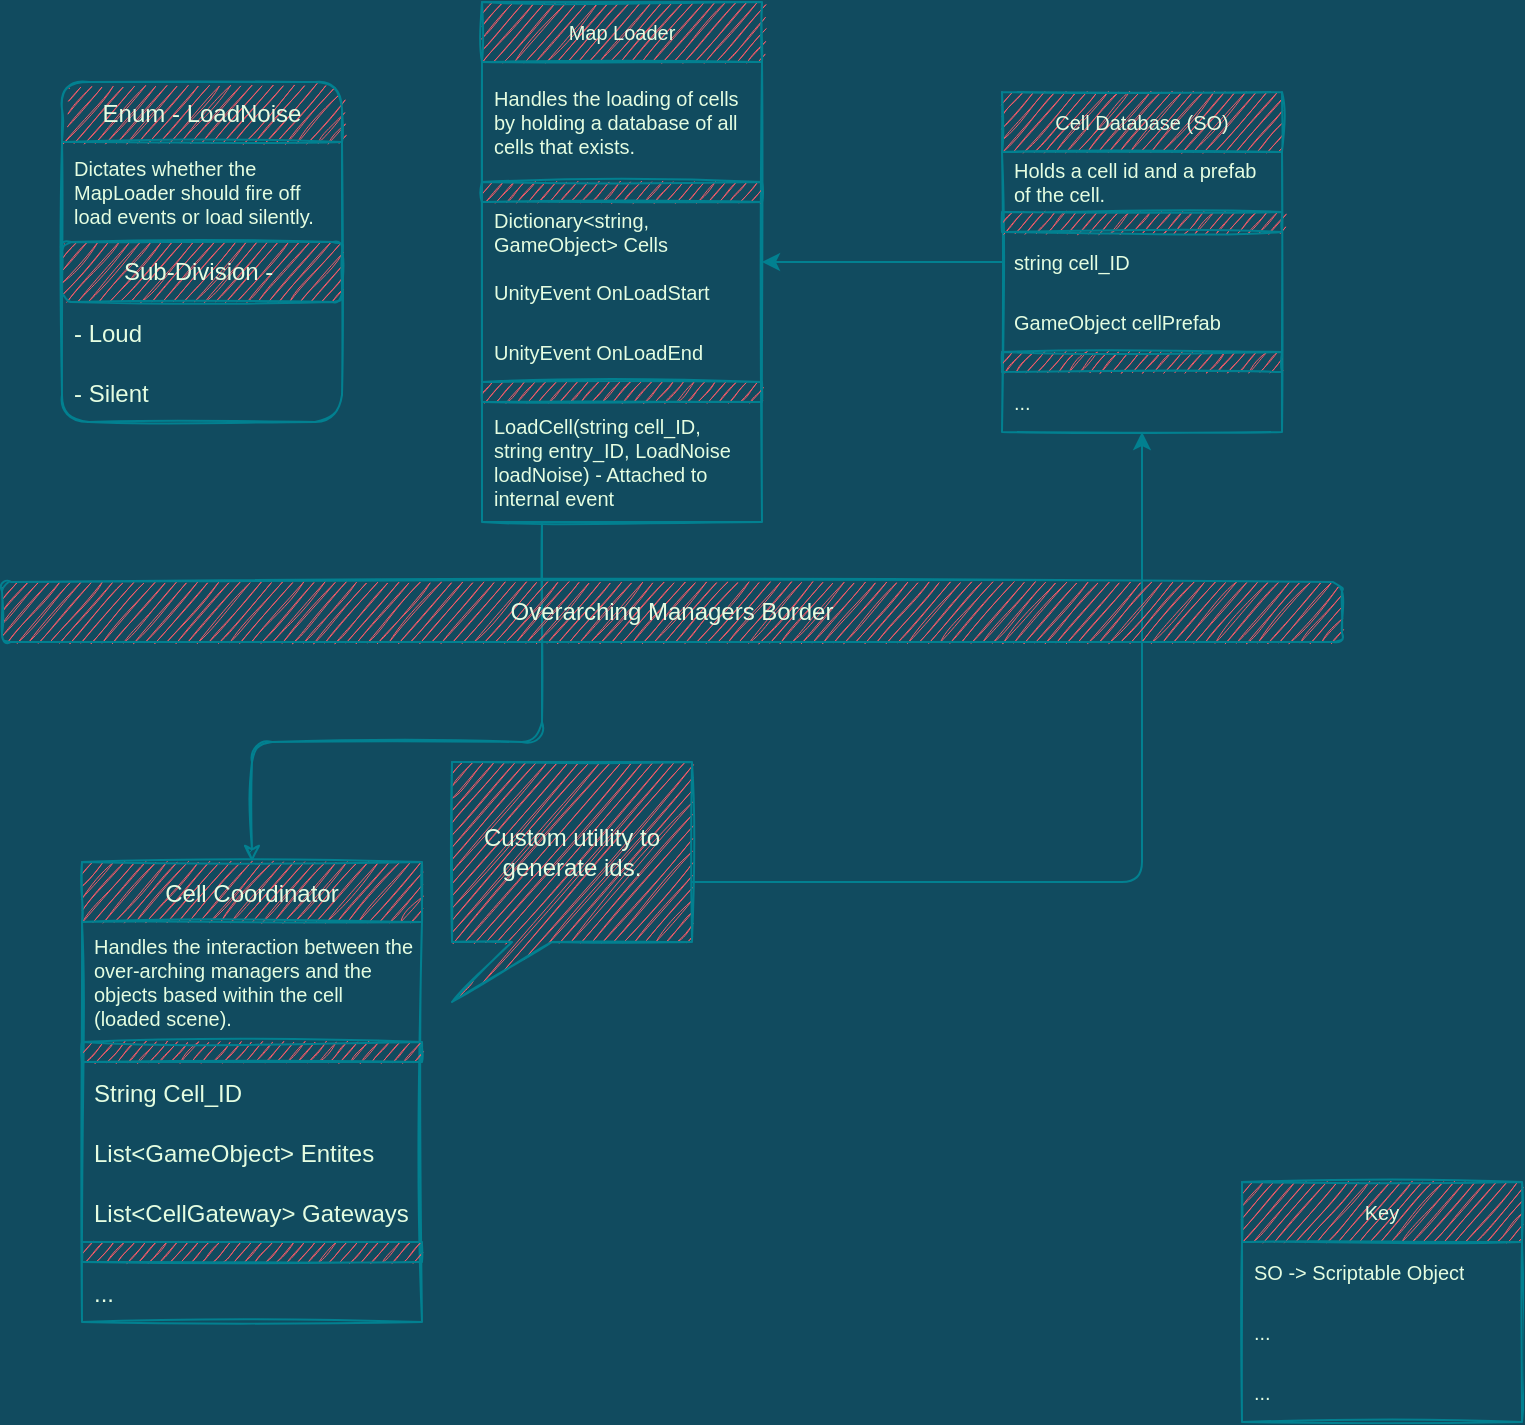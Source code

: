 <mxfile version="19.0.3" type="device" pages="2"><diagram id="S4L0TQn1acFewtKwEtEn" name="Game Data"><mxGraphModel dx="1185" dy="729" grid="1" gridSize="10" guides="1" tooltips="1" connect="1" arrows="1" fold="1" page="1" pageScale="1" pageWidth="850" pageHeight="1100" background="#114B5F" math="0" shadow="0"><root><mxCell id="0"/><mxCell id="1" parent="0"/><mxCell id="GEIZjjS5P8y2-PeB4GK5-1" value="Cell Coordinator" style="swimlane;fontStyle=0;childLayout=stackLayout;horizontal=1;startSize=30;horizontalStack=0;resizeParent=1;resizeParentMax=0;resizeLast=0;collapsible=1;marginBottom=0;sketch=1;fontColor=#E4FDE1;strokeColor=#028090;fillColor=#F45B69;rounded=0;" vertex="1" parent="1"><mxGeometry x="120" y="470" width="170" height="230" as="geometry"/></mxCell><mxCell id="GEIZjjS5P8y2-PeB4GK5-21" value="Handles the interaction between the over-arching managers and the objects based within the cell (loaded scene)." style="text;strokeColor=none;fillColor=none;align=left;verticalAlign=middle;spacingLeft=4;spacingRight=4;overflow=hidden;points=[[0,0.5],[1,0.5]];portConstraint=eastwest;rotatable=0;sketch=1;fontColor=#E4FDE1;rounded=0;fontSize=10;whiteSpace=wrap;" vertex="1" parent="GEIZjjS5P8y2-PeB4GK5-1"><mxGeometry y="30" width="170" height="60" as="geometry"/></mxCell><mxCell id="GEIZjjS5P8y2-PeB4GK5-20" value="" style="rounded=0;whiteSpace=wrap;html=1;sketch=1;fontColor=#E4FDE1;strokeColor=#028090;fillColor=#F45B69;" vertex="1" parent="GEIZjjS5P8y2-PeB4GK5-1"><mxGeometry y="90" width="170" height="10" as="geometry"/></mxCell><mxCell id="GEIZjjS5P8y2-PeB4GK5-3" value="String Cell_ID" style="text;strokeColor=none;fillColor=none;align=left;verticalAlign=middle;spacingLeft=4;spacingRight=4;overflow=hidden;points=[[0,0.5],[1,0.5]];portConstraint=eastwest;rotatable=0;sketch=1;fontColor=#E4FDE1;rounded=0;" vertex="1" parent="GEIZjjS5P8y2-PeB4GK5-1"><mxGeometry y="100" width="170" height="30" as="geometry"/></mxCell><mxCell id="GEIZjjS5P8y2-PeB4GK5-2" value="List&lt;GameObject&gt; Entites" style="text;strokeColor=none;fillColor=none;align=left;verticalAlign=middle;spacingLeft=4;spacingRight=4;overflow=hidden;points=[[0,0.5],[1,0.5]];portConstraint=eastwest;rotatable=0;sketch=1;fontColor=#E4FDE1;rounded=0;" vertex="1" parent="GEIZjjS5P8y2-PeB4GK5-1"><mxGeometry y="130" width="170" height="30" as="geometry"/></mxCell><mxCell id="awgOif796yDtv5Wcud6D-11" value="List&lt;CellGateway&gt; Gateways" style="text;strokeColor=none;fillColor=none;align=left;verticalAlign=middle;spacingLeft=4;spacingRight=4;overflow=hidden;points=[[0,0.5],[1,0.5]];portConstraint=eastwest;rotatable=0;sketch=1;fontColor=#E4FDE1;rounded=0;" vertex="1" parent="GEIZjjS5P8y2-PeB4GK5-1"><mxGeometry y="160" width="170" height="30" as="geometry"/></mxCell><mxCell id="GEIZjjS5P8y2-PeB4GK5-4" value="" style="rounded=0;whiteSpace=wrap;html=1;sketch=1;fontColor=#E4FDE1;strokeColor=#028090;fillColor=#F45B69;" vertex="1" parent="GEIZjjS5P8y2-PeB4GK5-1"><mxGeometry y="190" width="170" height="10" as="geometry"/></mxCell><mxCell id="GEIZjjS5P8y2-PeB4GK5-5" value="..." style="text;strokeColor=none;fillColor=none;align=left;verticalAlign=middle;spacingLeft=4;spacingRight=4;overflow=hidden;points=[[0,0.5],[1,0.5]];portConstraint=eastwest;rotatable=0;sketch=1;fontColor=#E4FDE1;rounded=0;" vertex="1" parent="GEIZjjS5P8y2-PeB4GK5-1"><mxGeometry y="200" width="170" height="30" as="geometry"/></mxCell><mxCell id="awgOif796yDtv5Wcud6D-7" style="edgeStyle=orthogonalEdgeStyle;curved=0;rounded=1;sketch=1;orthogonalLoop=1;jettySize=auto;html=1;fontColor=#E4FDE1;strokeColor=#028090;fillColor=#F45B69;" edge="1" parent="1" source="awgOif796yDtv5Wcud6D-1" target="GEIZjjS5P8y2-PeB4GK5-1"><mxGeometry relative="1" as="geometry"><Array as="points"><mxPoint x="350" y="410"/><mxPoint x="205" y="410"/></Array></mxGeometry></mxCell><mxCell id="awgOif796yDtv5Wcud6D-1" value="Map Loader" style="swimlane;fontStyle=0;childLayout=stackLayout;horizontal=1;startSize=30;horizontalStack=0;resizeParent=1;resizeParentMax=0;resizeLast=0;collapsible=1;marginBottom=0;sketch=1;fontColor=#E4FDE1;strokeColor=#028090;fillColor=#F45B69;rounded=0;fontSize=10;" vertex="1" parent="1"><mxGeometry x="320" y="40" width="140" height="260" as="geometry"/></mxCell><mxCell id="awgOif796yDtv5Wcud6D-2" value="Handles the loading of cells by holding a database of all cells that exists." style="text;strokeColor=none;fillColor=none;align=left;verticalAlign=middle;spacingLeft=4;spacingRight=4;overflow=hidden;points=[[0,0.5],[1,0.5]];portConstraint=eastwest;rotatable=0;sketch=1;fontColor=#E4FDE1;rounded=0;fontSize=10;whiteSpace=wrap;" vertex="1" parent="awgOif796yDtv5Wcud6D-1"><mxGeometry y="30" width="140" height="60" as="geometry"/></mxCell><mxCell id="awgOif796yDtv5Wcud6D-3" value="" style="rounded=0;whiteSpace=wrap;html=1;sketch=1;fontColor=#E4FDE1;strokeColor=#028090;fillColor=#F45B69;fontSize=10;" vertex="1" parent="awgOif796yDtv5Wcud6D-1"><mxGeometry y="90" width="140" height="10" as="geometry"/></mxCell><mxCell id="awgOif796yDtv5Wcud6D-9" value="Dictionary&lt;string, GameObject&gt; Cells" style="text;strokeColor=none;fillColor=none;align=left;verticalAlign=middle;spacingLeft=4;spacingRight=4;overflow=hidden;points=[[0,0.5],[1,0.5]];portConstraint=eastwest;rotatable=0;sketch=1;fontColor=#E4FDE1;rounded=0;fontSize=10;whiteSpace=wrap;" vertex="1" parent="awgOif796yDtv5Wcud6D-1"><mxGeometry y="100" width="140" height="30" as="geometry"/></mxCell><mxCell id="awgOif796yDtv5Wcud6D-12" value="UnityEvent OnLoadStart" style="text;strokeColor=none;fillColor=none;align=left;verticalAlign=middle;spacingLeft=4;spacingRight=4;overflow=hidden;points=[[0,0.5],[1,0.5]];portConstraint=eastwest;rotatable=0;sketch=1;fontColor=#E4FDE1;rounded=0;fontSize=10;whiteSpace=wrap;" vertex="1" parent="awgOif796yDtv5Wcud6D-1"><mxGeometry y="130" width="140" height="30" as="geometry"/></mxCell><mxCell id="awgOif796yDtv5Wcud6D-4" value="UnityEvent OnLoadEnd" style="text;strokeColor=none;fillColor=none;align=left;verticalAlign=middle;spacingLeft=4;spacingRight=4;overflow=hidden;points=[[0,0.5],[1,0.5]];portConstraint=eastwest;rotatable=0;sketch=1;fontColor=#E4FDE1;rounded=0;fontSize=10;whiteSpace=wrap;" vertex="1" parent="awgOif796yDtv5Wcud6D-1"><mxGeometry y="160" width="140" height="30" as="geometry"/></mxCell><mxCell id="awgOif796yDtv5Wcud6D-5" value="" style="rounded=0;whiteSpace=wrap;html=1;sketch=1;fontColor=#E4FDE1;strokeColor=#028090;fillColor=#F45B69;fontSize=10;" vertex="1" parent="awgOif796yDtv5Wcud6D-1"><mxGeometry y="190" width="140" height="10" as="geometry"/></mxCell><mxCell id="awgOif796yDtv5Wcud6D-6" value="LoadCell(string cell_ID, string entry_ID, LoadNoise loadNoise) - Attached to internal event" style="text;strokeColor=none;fillColor=none;align=left;verticalAlign=middle;spacingLeft=4;spacingRight=4;overflow=hidden;points=[[0,0.5],[1,0.5]];portConstraint=eastwest;rotatable=0;sketch=1;fontColor=#E4FDE1;rounded=0;fontSize=10;whiteSpace=wrap;" vertex="1" parent="awgOif796yDtv5Wcud6D-1"><mxGeometry y="200" width="140" height="60" as="geometry"/></mxCell><mxCell id="awgOif796yDtv5Wcud6D-32" value="Enum - LoadNoise" style="swimlane;fontStyle=0;childLayout=stackLayout;horizontal=1;startSize=30;horizontalStack=0;resizeParent=1;resizeParentMax=0;resizeLast=0;collapsible=1;marginBottom=0;rounded=1;sketch=1;fontSize=12;fontColor=#E4FDE1;strokeColor=#028090;fillColor=#F45B69;" vertex="1" parent="1"><mxGeometry x="110" y="80" width="140" height="170" as="geometry"/></mxCell><mxCell id="awgOif796yDtv5Wcud6D-33" value="Dictates whether the MapLoader should fire off load events or load silently." style="text;strokeColor=none;fillColor=none;align=left;verticalAlign=middle;spacingLeft=4;spacingRight=4;overflow=hidden;points=[[0,0.5],[1,0.5]];portConstraint=eastwest;rotatable=0;rounded=1;sketch=1;fontSize=10;fontColor=#E4FDE1;whiteSpace=wrap;" vertex="1" parent="awgOif796yDtv5Wcud6D-32"><mxGeometry y="30" width="140" height="50" as="geometry"/></mxCell><mxCell id="awgOif796yDtv5Wcud6D-34" value="Sub-Division -&amp;nbsp;" style="whiteSpace=wrap;html=1;rounded=1;sketch=1;fontSize=12;fontColor=#E4FDE1;strokeColor=#028090;fillColor=#F45B69;" vertex="1" parent="awgOif796yDtv5Wcud6D-32"><mxGeometry y="80" width="140" height="30" as="geometry"/></mxCell><mxCell id="awgOif796yDtv5Wcud6D-35" value="- Loud" style="text;strokeColor=none;fillColor=none;align=left;verticalAlign=middle;spacingLeft=4;spacingRight=4;overflow=hidden;points=[[0,0.5],[1,0.5]];portConstraint=eastwest;rotatable=0;rounded=1;sketch=1;fontSize=12;fontColor=#E4FDE1;" vertex="1" parent="awgOif796yDtv5Wcud6D-32"><mxGeometry y="110" width="140" height="30" as="geometry"/></mxCell><mxCell id="awgOif796yDtv5Wcud6D-36" value="- Silent" style="text;strokeColor=none;fillColor=none;align=left;verticalAlign=middle;spacingLeft=4;spacingRight=4;overflow=hidden;points=[[0,0.5],[1,0.5]];portConstraint=eastwest;rotatable=0;rounded=1;sketch=1;fontSize=12;fontColor=#E4FDE1;" vertex="1" parent="awgOif796yDtv5Wcud6D-32"><mxGeometry y="140" width="140" height="30" as="geometry"/></mxCell><mxCell id="o6QKejWIMjg0gLHkimTO-7" style="edgeStyle=orthogonalEdgeStyle;curved=0;rounded=1;sketch=0;orthogonalLoop=1;jettySize=auto;html=1;fontColor=#E4FDE1;strokeColor=#028090;fillColor=#F45B69;" edge="1" parent="1" source="o6QKejWIMjg0gLHkimTO-1" target="awgOif796yDtv5Wcud6D-1"><mxGeometry relative="1" as="geometry"/></mxCell><mxCell id="o6QKejWIMjg0gLHkimTO-1" value="Cell Database (SO)" style="swimlane;fontStyle=0;childLayout=stackLayout;horizontal=1;startSize=30;horizontalStack=0;resizeParent=1;resizeParentMax=0;resizeLast=0;collapsible=1;marginBottom=0;sketch=1;fontColor=#E4FDE1;strokeColor=#028090;fillColor=#F45B69;rounded=0;fontSize=10;" vertex="1" parent="1"><mxGeometry x="580" y="85" width="140" height="170" as="geometry"/></mxCell><mxCell id="o6QKejWIMjg0gLHkimTO-2" value="Holds a cell id and a prefab of the cell." style="text;strokeColor=none;fillColor=none;align=left;verticalAlign=middle;spacingLeft=4;spacingRight=4;overflow=hidden;points=[[0,0.5],[1,0.5]];portConstraint=eastwest;rotatable=0;sketch=1;fontColor=#E4FDE1;rounded=0;fontSize=10;whiteSpace=wrap;" vertex="1" parent="o6QKejWIMjg0gLHkimTO-1"><mxGeometry y="30" width="140" height="30" as="geometry"/></mxCell><mxCell id="o6QKejWIMjg0gLHkimTO-3" value="" style="rounded=0;whiteSpace=wrap;html=1;sketch=1;fontColor=#E4FDE1;strokeColor=#028090;fillColor=#F45B69;fontSize=10;" vertex="1" parent="o6QKejWIMjg0gLHkimTO-1"><mxGeometry y="60" width="140" height="10" as="geometry"/></mxCell><mxCell id="o6QKejWIMjg0gLHkimTO-8" value="string cell_ID" style="text;strokeColor=none;fillColor=none;align=left;verticalAlign=middle;spacingLeft=4;spacingRight=4;overflow=hidden;points=[[0,0.5],[1,0.5]];portConstraint=eastwest;rotatable=0;sketch=1;fontColor=#E4FDE1;rounded=0;fontSize=10;whiteSpace=wrap;" vertex="1" parent="o6QKejWIMjg0gLHkimTO-1"><mxGeometry y="70" width="140" height="30" as="geometry"/></mxCell><mxCell id="o6QKejWIMjg0gLHkimTO-4" value="GameObject cellPrefab" style="text;strokeColor=none;fillColor=none;align=left;verticalAlign=middle;spacingLeft=4;spacingRight=4;overflow=hidden;points=[[0,0.5],[1,0.5]];portConstraint=eastwest;rotatable=0;sketch=1;fontColor=#E4FDE1;rounded=0;fontSize=10;whiteSpace=wrap;" vertex="1" parent="o6QKejWIMjg0gLHkimTO-1"><mxGeometry y="100" width="140" height="30" as="geometry"/></mxCell><mxCell id="o6QKejWIMjg0gLHkimTO-5" value="" style="rounded=0;whiteSpace=wrap;html=1;sketch=1;fontColor=#E4FDE1;strokeColor=#028090;fillColor=#F45B69;fontSize=10;" vertex="1" parent="o6QKejWIMjg0gLHkimTO-1"><mxGeometry y="130" width="140" height="10" as="geometry"/></mxCell><mxCell id="o6QKejWIMjg0gLHkimTO-6" value="..." style="text;strokeColor=none;fillColor=none;align=left;verticalAlign=middle;spacingLeft=4;spacingRight=4;overflow=hidden;points=[[0,0.5],[1,0.5]];portConstraint=eastwest;rotatable=0;sketch=1;fontColor=#E4FDE1;rounded=0;fontSize=10;whiteSpace=wrap;" vertex="1" parent="o6QKejWIMjg0gLHkimTO-1"><mxGeometry y="140" width="140" height="30" as="geometry"/></mxCell><mxCell id="o6QKejWIMjg0gLHkimTO-11" style="edgeStyle=orthogonalEdgeStyle;curved=0;rounded=1;sketch=0;orthogonalLoop=1;jettySize=auto;html=1;fontColor=#E4FDE1;strokeColor=#028090;fillColor=#F45B69;" edge="1" parent="1" source="o6QKejWIMjg0gLHkimTO-9" target="o6QKejWIMjg0gLHkimTO-1"><mxGeometry relative="1" as="geometry"/></mxCell><mxCell id="o6QKejWIMjg0gLHkimTO-9" value="Custom utillity to generate ids." style="shape=callout;whiteSpace=wrap;html=1;perimeter=calloutPerimeter;rounded=0;sketch=1;fontColor=#E4FDE1;strokeColor=#028090;fillColor=#F45B69;position2=0;size=30;position=0.25;" vertex="1" parent="1"><mxGeometry x="305" y="420" width="120" height="120" as="geometry"/></mxCell><mxCell id="awgOif796yDtv5Wcud6D-8" value="Overarching Managers Border" style="rounded=1;whiteSpace=wrap;html=1;sketch=1;fontColor=#E4FDE1;strokeColor=#028090;fillColor=#F45B69;" vertex="1" parent="1"><mxGeometry x="80" y="330" width="670" height="30" as="geometry"/></mxCell><mxCell id="o6QKejWIMjg0gLHkimTO-12" value="Key" style="swimlane;fontStyle=0;childLayout=stackLayout;horizontal=1;startSize=30;horizontalStack=0;resizeParent=1;resizeParentMax=0;resizeLast=0;collapsible=1;marginBottom=0;sketch=1;fontColor=#E4FDE1;strokeColor=#028090;fillColor=#F45B69;rounded=0;fontSize=10;" vertex="1" parent="1"><mxGeometry x="700" y="630" width="140" height="120" as="geometry"/></mxCell><mxCell id="o6QKejWIMjg0gLHkimTO-13" value="SO -&gt; Scriptable Object" style="text;strokeColor=none;fillColor=none;align=left;verticalAlign=middle;spacingLeft=4;spacingRight=4;overflow=hidden;points=[[0,0.5],[1,0.5]];portConstraint=eastwest;rotatable=0;sketch=1;fontColor=#E4FDE1;rounded=0;fontSize=10;whiteSpace=wrap;" vertex="1" parent="o6QKejWIMjg0gLHkimTO-12"><mxGeometry y="30" width="140" height="30" as="geometry"/></mxCell><mxCell id="o6QKejWIMjg0gLHkimTO-15" value="..." style="text;strokeColor=none;fillColor=none;align=left;verticalAlign=middle;spacingLeft=4;spacingRight=4;overflow=hidden;points=[[0,0.5],[1,0.5]];portConstraint=eastwest;rotatable=0;sketch=1;fontColor=#E4FDE1;rounded=0;fontSize=10;whiteSpace=wrap;" vertex="1" parent="o6QKejWIMjg0gLHkimTO-12"><mxGeometry y="60" width="140" height="30" as="geometry"/></mxCell><mxCell id="o6QKejWIMjg0gLHkimTO-17" value="..." style="text;strokeColor=none;fillColor=none;align=left;verticalAlign=middle;spacingLeft=4;spacingRight=4;overflow=hidden;points=[[0,0.5],[1,0.5]];portConstraint=eastwest;rotatable=0;sketch=1;fontColor=#E4FDE1;rounded=0;fontSize=10;whiteSpace=wrap;" vertex="1" parent="o6QKejWIMjg0gLHkimTO-12"><mxGeometry y="90" width="140" height="30" as="geometry"/></mxCell></root></mxGraphModel></diagram><diagram id="TqWI_5vruCOx4Sl-4q9i" name="Additional Data"><mxGraphModel dx="1422" dy="875" grid="1" gridSize="10" guides="1" tooltips="1" connect="1" arrows="1" fold="1" page="1" pageScale="1" pageWidth="850" pageHeight="1100" background="#114B5F" math="0" shadow="0"><root><mxCell id="0"/><mxCell id="1" parent="0"/><mxCell id="ywgOlUYHMEje_K2DY_Pg-1" value="Ideas" style="swimlane;fontStyle=0;childLayout=stackLayout;horizontal=1;startSize=30;horizontalStack=0;resizeParent=1;resizeParentMax=0;resizeLast=0;collapsible=1;marginBottom=0;sketch=1;fontColor=#E4FDE1;strokeColor=#028090;fillColor=#F45B69;rounded=0;fontSize=10;" vertex="1" parent="1"><mxGeometry x="700" y="80" width="140" height="210" as="geometry"/></mxCell><mxCell id="ywgOlUYHMEje_K2DY_Pg-2" value="Cell Preload Trigger - Triggers a cell load event in the background" style="text;strokeColor=none;fillColor=none;align=left;verticalAlign=middle;spacingLeft=4;spacingRight=4;overflow=hidden;points=[[0,0.5],[1,0.5]];portConstraint=eastwest;rotatable=0;sketch=1;fontColor=#E4FDE1;rounded=0;fontSize=10;whiteSpace=wrap;" vertex="1" parent="ywgOlUYHMEje_K2DY_Pg-1"><mxGeometry y="30" width="140" height="50" as="geometry"/></mxCell><mxCell id="ywgOlUYHMEje_K2DY_Pg-3" value="Cell Gateway - Is an object that transitions characters to other cells" style="text;strokeColor=none;fillColor=none;align=left;verticalAlign=middle;spacingLeft=4;spacingRight=4;overflow=hidden;points=[[0,0.5],[1,0.5]];portConstraint=eastwest;rotatable=0;sketch=1;fontColor=#E4FDE1;rounded=0;fontSize=10;whiteSpace=wrap;" vertex="1" parent="ywgOlUYHMEje_K2DY_Pg-1"><mxGeometry y="80" width="140" height="50" as="geometry"/></mxCell><mxCell id="ywgOlUYHMEje_K2DY_Pg-4" value="" style="rounded=0;whiteSpace=wrap;html=1;sketch=1;fontColor=#E4FDE1;strokeColor=#028090;fillColor=#F45B69;fontSize=10;" vertex="1" parent="ywgOlUYHMEje_K2DY_Pg-1"><mxGeometry y="130" width="140" height="10" as="geometry"/></mxCell><mxCell id="ywgOlUYHMEje_K2DY_Pg-5" value="..." style="text;strokeColor=none;fillColor=none;align=left;verticalAlign=middle;spacingLeft=4;spacingRight=4;overflow=hidden;points=[[0,0.5],[1,0.5]];portConstraint=eastwest;rotatable=0;sketch=1;fontColor=#E4FDE1;rounded=0;fontSize=10;whiteSpace=wrap;" vertex="1" parent="ywgOlUYHMEje_K2DY_Pg-1"><mxGeometry y="140" width="140" height="30" as="geometry"/></mxCell><mxCell id="ywgOlUYHMEje_K2DY_Pg-6" value="" style="rounded=0;whiteSpace=wrap;html=1;sketch=1;fontColor=#E4FDE1;strokeColor=#028090;fillColor=#F45B69;fontSize=10;" vertex="1" parent="ywgOlUYHMEje_K2DY_Pg-1"><mxGeometry y="170" width="140" height="10" as="geometry"/></mxCell><mxCell id="ywgOlUYHMEje_K2DY_Pg-7" value="..." style="text;strokeColor=none;fillColor=none;align=left;verticalAlign=middle;spacingLeft=4;spacingRight=4;overflow=hidden;points=[[0,0.5],[1,0.5]];portConstraint=eastwest;rotatable=0;sketch=1;fontColor=#E4FDE1;rounded=0;fontSize=10;whiteSpace=wrap;" vertex="1" parent="ywgOlUYHMEje_K2DY_Pg-1"><mxGeometry y="180" width="140" height="30" as="geometry"/></mxCell><mxCell id="ywgOlUYHMEje_K2DY_Pg-8" value="IPlayer_Interact" style="swimlane;fontStyle=0;childLayout=stackLayout;horizontal=1;startSize=30;horizontalStack=0;resizeParent=1;resizeParentMax=0;resizeLast=0;collapsible=1;marginBottom=0;sketch=1;fontColor=#E4FDE1;strokeColor=#028090;fillColor=#F45B69;rounded=0;fontSize=10;" vertex="1" parent="1"><mxGeometry x="20" y="90" width="140" height="140" as="geometry"/></mxCell><mxCell id="ywgOlUYHMEje_K2DY_Pg-9" value="Interface that only player characters can activate." style="text;strokeColor=none;fillColor=none;align=left;verticalAlign=middle;spacingLeft=4;spacingRight=4;overflow=hidden;points=[[0,0.5],[1,0.5]];portConstraint=eastwest;rotatable=0;sketch=1;fontColor=#E4FDE1;rounded=0;fontSize=10;whiteSpace=wrap;" vertex="1" parent="ywgOlUYHMEje_K2DY_Pg-8"><mxGeometry y="30" width="140" height="40" as="geometry"/></mxCell><mxCell id="ywgOlUYHMEje_K2DY_Pg-10" value="" style="rounded=0;whiteSpace=wrap;html=1;sketch=1;fontColor=#E4FDE1;strokeColor=#028090;fillColor=#F45B69;fontSize=10;" vertex="1" parent="ywgOlUYHMEje_K2DY_Pg-8"><mxGeometry y="70" width="140" height="10" as="geometry"/></mxCell><mxCell id="ywgOlUYHMEje_K2DY_Pg-11" value="Abstract void PingInteract" style="text;strokeColor=none;fillColor=none;align=left;verticalAlign=middle;spacingLeft=4;spacingRight=4;overflow=hidden;points=[[0,0.5],[1,0.5]];portConstraint=eastwest;rotatable=0;sketch=1;fontColor=#E4FDE1;rounded=0;fontSize=10;whiteSpace=wrap;" vertex="1" parent="ywgOlUYHMEje_K2DY_Pg-8"><mxGeometry y="80" width="140" height="30" as="geometry"/></mxCell><mxCell id="ywgOlUYHMEje_K2DY_Pg-12" value="Abstract bool PlayerInteract" style="text;strokeColor=none;fillColor=none;align=left;verticalAlign=middle;spacingLeft=4;spacingRight=4;overflow=hidden;points=[[0,0.5],[1,0.5]];portConstraint=eastwest;rotatable=0;sketch=1;fontColor=#E4FDE1;rounded=0;fontSize=10;whiteSpace=wrap;" vertex="1" parent="ywgOlUYHMEje_K2DY_Pg-8"><mxGeometry y="110" width="140" height="30" as="geometry"/></mxCell><mxCell id="ywgOlUYHMEje_K2DY_Pg-13" value="INpc_Interact" style="swimlane;fontStyle=0;childLayout=stackLayout;horizontal=1;startSize=30;horizontalStack=0;resizeParent=1;resizeParentMax=0;resizeLast=0;collapsible=1;marginBottom=0;sketch=1;fontColor=#E4FDE1;strokeColor=#028090;fillColor=#F45B69;rounded=0;fontSize=10;" vertex="1" parent="1"><mxGeometry x="170" y="90" width="140" height="140" as="geometry"/></mxCell><mxCell id="ywgOlUYHMEje_K2DY_Pg-14" value="Interface that only non-player characters can activate." style="text;strokeColor=none;fillColor=none;align=left;verticalAlign=middle;spacingLeft=4;spacingRight=4;overflow=hidden;points=[[0,0.5],[1,0.5]];portConstraint=eastwest;rotatable=0;sketch=1;fontColor=#E4FDE1;rounded=0;fontSize=10;whiteSpace=wrap;" vertex="1" parent="ywgOlUYHMEje_K2DY_Pg-13"><mxGeometry y="30" width="140" height="40" as="geometry"/></mxCell><mxCell id="ywgOlUYHMEje_K2DY_Pg-15" value="" style="rounded=0;whiteSpace=wrap;html=1;sketch=1;fontColor=#E4FDE1;strokeColor=#028090;fillColor=#F45B69;fontSize=10;" vertex="1" parent="ywgOlUYHMEje_K2DY_Pg-13"><mxGeometry y="70" width="140" height="10" as="geometry"/></mxCell><mxCell id="ywgOlUYHMEje_K2DY_Pg-16" value="Abstract NpcInteract" style="text;strokeColor=none;fillColor=none;align=left;verticalAlign=middle;spacingLeft=4;spacingRight=4;overflow=hidden;points=[[0,0.5],[1,0.5]];portConstraint=eastwest;rotatable=0;sketch=1;fontColor=#E4FDE1;rounded=0;fontSize=10;whiteSpace=wrap;" vertex="1" parent="ywgOlUYHMEje_K2DY_Pg-13"><mxGeometry y="80" width="140" height="30" as="geometry"/></mxCell><mxCell id="ywgOlUYHMEje_K2DY_Pg-17" value="..." style="text;strokeColor=none;fillColor=none;align=left;verticalAlign=middle;spacingLeft=4;spacingRight=4;overflow=hidden;points=[[0,0.5],[1,0.5]];portConstraint=eastwest;rotatable=0;sketch=1;fontColor=#E4FDE1;rounded=0;fontSize=10;whiteSpace=wrap;" vertex="1" parent="ywgOlUYHMEje_K2DY_Pg-13"><mxGeometry y="110" width="140" height="30" as="geometry"/></mxCell><mxCell id="ywgOlUYHMEje_K2DY_Pg-18" value="Cell Gateway" style="swimlane;fontStyle=0;childLayout=stackLayout;horizontal=1;startSize=30;horizontalStack=0;resizeParent=1;resizeParentMax=0;resizeLast=0;collapsible=1;marginBottom=0;sketch=1;fontColor=#E4FDE1;strokeColor=#028090;fillColor=#F45B69;rounded=0;fontSize=10;" vertex="1" parent="1"><mxGeometry x="20" y="280" width="140" height="140" as="geometry"/></mxCell><mxCell id="ywgOlUYHMEje_K2DY_Pg-19" value="Handles " style="text;strokeColor=none;fillColor=none;align=left;verticalAlign=middle;spacingLeft=4;spacingRight=4;overflow=hidden;points=[[0,0.5],[1,0.5]];portConstraint=eastwest;rotatable=0;sketch=1;fontColor=#E4FDE1;rounded=0;fontSize=10;whiteSpace=wrap;" vertex="1" parent="ywgOlUYHMEje_K2DY_Pg-18"><mxGeometry y="30" width="140" height="30" as="geometry"/></mxCell><mxCell id="ywgOlUYHMEje_K2DY_Pg-20" value="" style="rounded=0;whiteSpace=wrap;html=1;sketch=1;fontColor=#E4FDE1;strokeColor=#028090;fillColor=#F45B69;fontSize=10;" vertex="1" parent="ywgOlUYHMEje_K2DY_Pg-18"><mxGeometry y="60" width="140" height="10" as="geometry"/></mxCell><mxCell id="ywgOlUYHMEje_K2DY_Pg-21" value="..." style="text;strokeColor=none;fillColor=none;align=left;verticalAlign=middle;spacingLeft=4;spacingRight=4;overflow=hidden;points=[[0,0.5],[1,0.5]];portConstraint=eastwest;rotatable=0;sketch=1;fontColor=#E4FDE1;rounded=0;fontSize=10;whiteSpace=wrap;" vertex="1" parent="ywgOlUYHMEje_K2DY_Pg-18"><mxGeometry y="70" width="140" height="30" as="geometry"/></mxCell><mxCell id="ywgOlUYHMEje_K2DY_Pg-22" value="" style="rounded=0;whiteSpace=wrap;html=1;sketch=1;fontColor=#E4FDE1;strokeColor=#028090;fillColor=#F45B69;fontSize=10;" vertex="1" parent="ywgOlUYHMEje_K2DY_Pg-18"><mxGeometry y="100" width="140" height="10" as="geometry"/></mxCell><mxCell id="ywgOlUYHMEje_K2DY_Pg-23" value="..." style="text;strokeColor=none;fillColor=none;align=left;verticalAlign=middle;spacingLeft=4;spacingRight=4;overflow=hidden;points=[[0,0.5],[1,0.5]];portConstraint=eastwest;rotatable=0;sketch=1;fontColor=#E4FDE1;rounded=0;fontSize=10;whiteSpace=wrap;" vertex="1" parent="ywgOlUYHMEje_K2DY_Pg-18"><mxGeometry y="110" width="140" height="30" as="geometry"/></mxCell></root></mxGraphModel></diagram></mxfile>